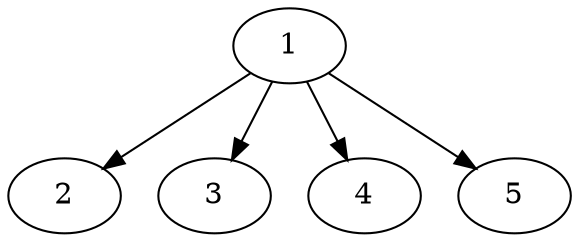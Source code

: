    digraph G{
    1 [style="main node",texlbl="microtype"]
    2 [style="main2 node",texlbl="keyval"]
    3 [style="cfg node",texlbl="microtype.cfg"]
    4 [style="driver node",texlbl="microtype-pdftex.def"]
    5 [style="driver node",texlbl="mt-cmr.cfg"]
    1->2
    1->3
    1->4
    1->5
   }
   
